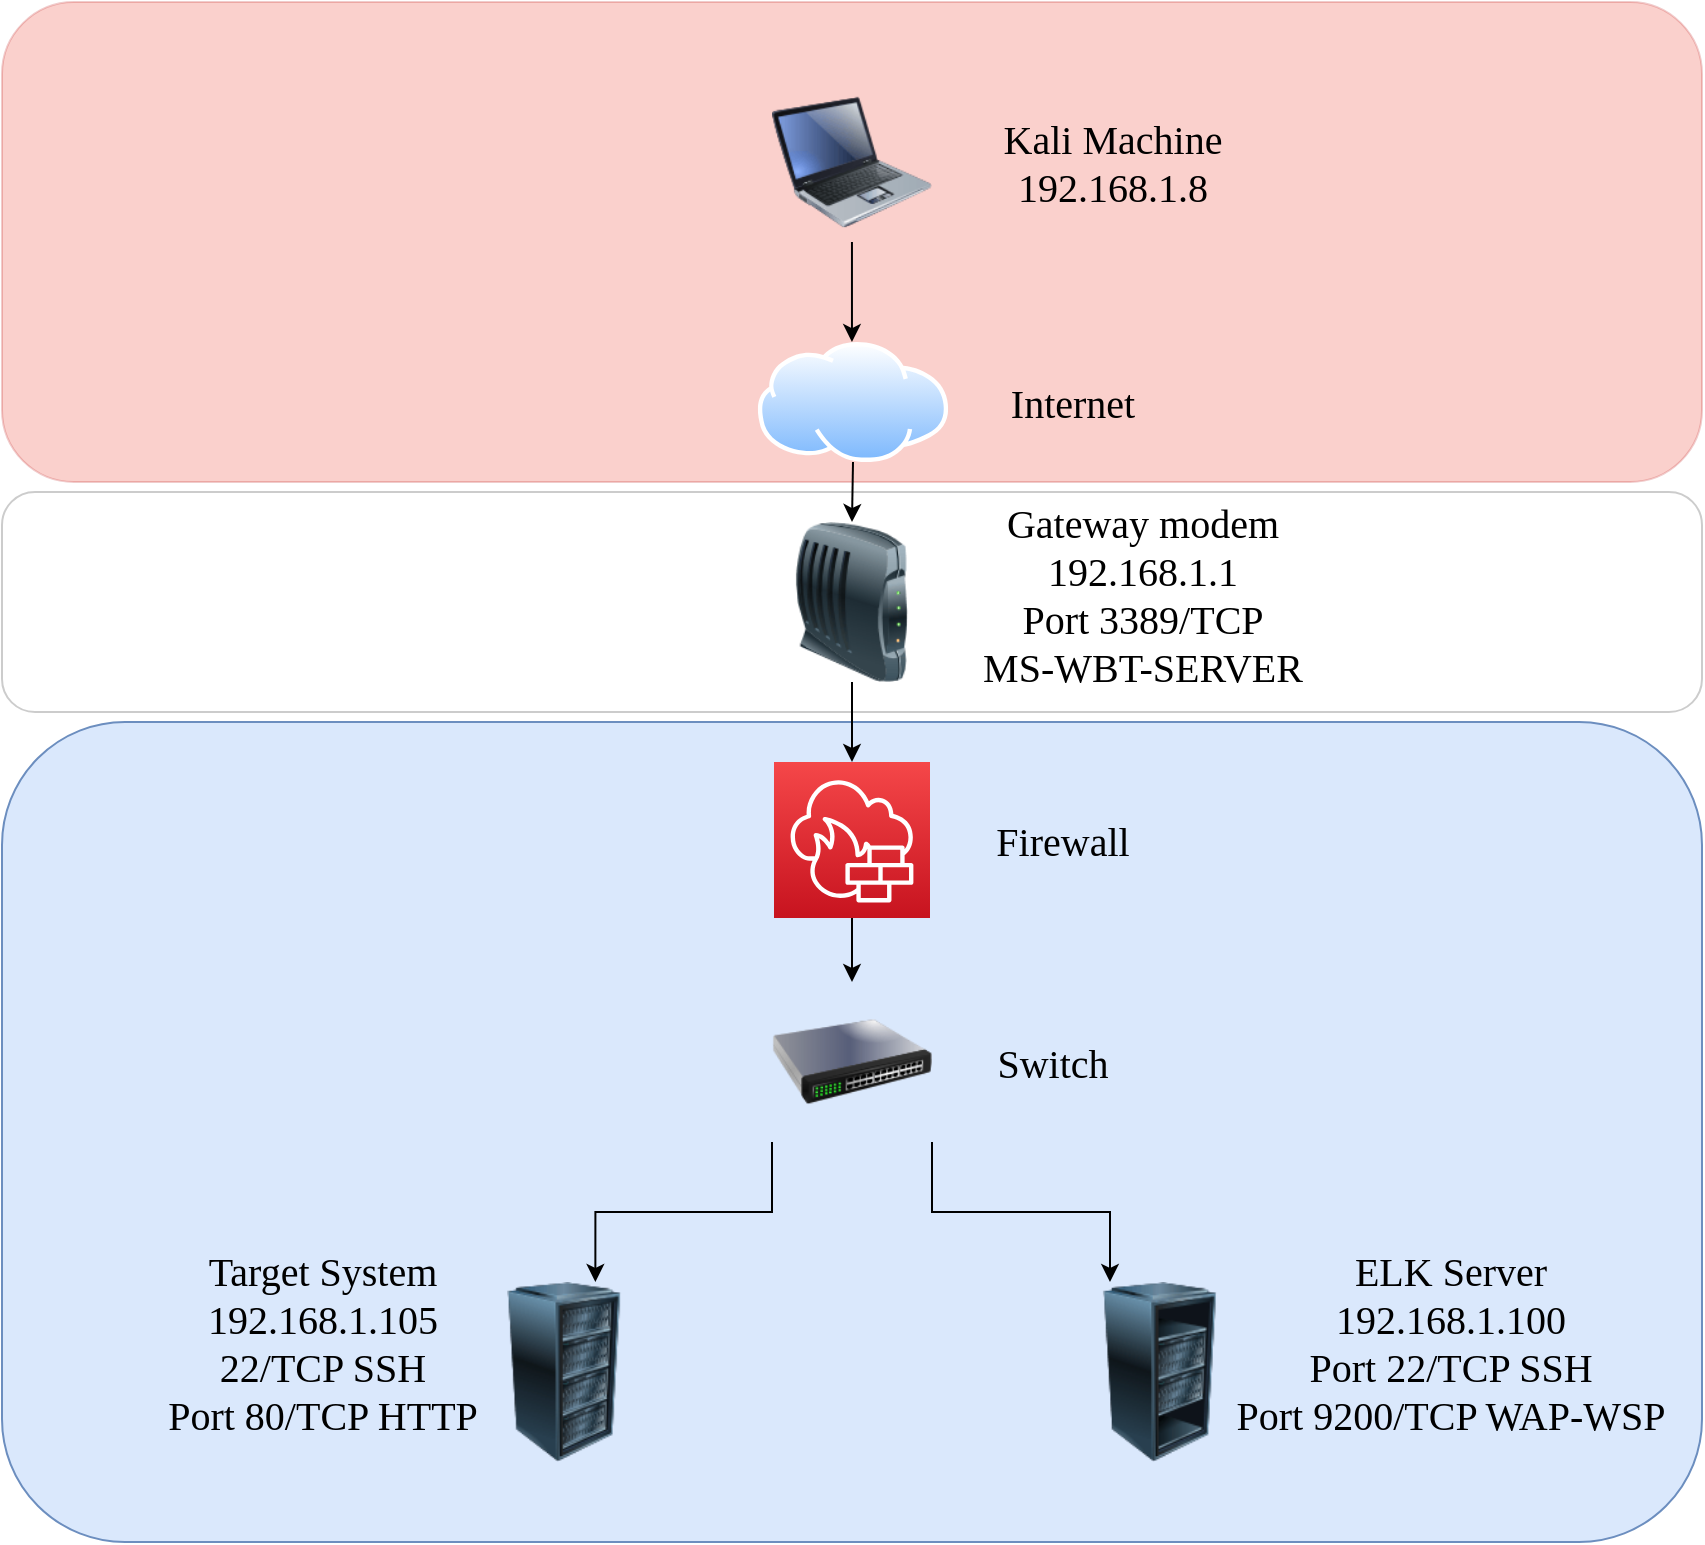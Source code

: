 <mxfile version="14.6.13" type="google"><diagram id="m4nSeXZeEdelKw2BIRid" name="Page-1"><mxGraphModel dx="1809" dy="987" grid="1" gridSize="10" guides="1" tooltips="1" connect="1" arrows="1" fold="1" page="1" pageScale="1" pageWidth="850" pageHeight="1100" math="0" shadow="0"><root><mxCell id="0"/><mxCell id="1" parent="0"/><mxCell id="fsqQ3WrnzBHQqe6OTqb3-10" value="" style="rounded=1;whiteSpace=wrap;html=1;opacity=20;fillColor=#e51400;strokeColor=#B20000;fontColor=#ffffff;" parent="1" vertex="1"><mxGeometry width="850" height="240" as="geometry"/></mxCell><mxCell id="fsqQ3WrnzBHQqe6OTqb3-11" value="" style="rounded=1;whiteSpace=wrap;html=1;gradientColor=none;opacity=20;" parent="1" vertex="1"><mxGeometry y="245" width="850" height="110" as="geometry"/></mxCell><mxCell id="fsqQ3WrnzBHQqe6OTqb3-13" value="" style="rounded=1;whiteSpace=wrap;html=1;fillColor=#dae8fc;strokeColor=#6c8ebf;" parent="1" vertex="1"><mxGeometry y="360" width="850" height="410" as="geometry"/></mxCell><mxCell id="CUgma4Lknq6vyHvGKKBc-7" style="edgeStyle=orthogonalEdgeStyle;rounded=0;orthogonalLoop=1;jettySize=auto;html=1;exitX=0.5;exitY=1;exitDx=0;exitDy=0;" parent="1" target="CUgma4Lknq6vyHvGKKBc-6" edge="1"><mxGeometry relative="1" as="geometry"><mxPoint x="424.98" y="120" as="sourcePoint"/></mxGeometry></mxCell><mxCell id="CUgma4Lknq6vyHvGKKBc-3" value="" style="image;html=1;image=img/lib/clip_art/computers/Laptop_128x128.png" parent="1" vertex="1"><mxGeometry x="385" y="40" width="80" height="80" as="geometry"/></mxCell><mxCell id="CUgma4Lknq6vyHvGKKBc-17" style="edgeStyle=orthogonalEdgeStyle;rounded=0;orthogonalLoop=1;jettySize=auto;html=1;exitX=0.5;exitY=1;exitDx=0;exitDy=0;entryX=0.5;entryY=0;entryDx=0;entryDy=0;" parent="1" source="CUgma4Lknq6vyHvGKKBc-6" target="CUgma4Lknq6vyHvGKKBc-13" edge="1"><mxGeometry relative="1" as="geometry"/></mxCell><mxCell id="CUgma4Lknq6vyHvGKKBc-6" value="" style="aspect=fixed;perimeter=ellipsePerimeter;html=1;align=center;shadow=0;dashed=0;spacingTop=3;image;image=img/lib/active_directory/internet_cloud.svg;gradientColor=#FF0000;" parent="1" vertex="1"><mxGeometry x="377.88" y="170" width="95.24" height="60" as="geometry"/></mxCell><mxCell id="CUgma4Lknq6vyHvGKKBc-18" style="edgeStyle=orthogonalEdgeStyle;rounded=0;orthogonalLoop=1;jettySize=auto;html=1;exitX=0.5;exitY=1;exitDx=0;exitDy=0;entryX=0.5;entryY=0;entryDx=0;entryDy=0;entryPerimeter=0;" parent="1" source="CUgma4Lknq6vyHvGKKBc-13" target="CUgma4Lknq6vyHvGKKBc-16" edge="1"><mxGeometry relative="1" as="geometry"/></mxCell><mxCell id="CUgma4Lknq6vyHvGKKBc-13" value="" style="image;html=1;image=img/lib/clip_art/networking/Modem_128x128.png;gradientColor=#00CC66;" parent="1" vertex="1"><mxGeometry x="385" y="260" width="80" height="80" as="geometry"/></mxCell><mxCell id="CUgma4Lknq6vyHvGKKBc-21" style="edgeStyle=orthogonalEdgeStyle;rounded=0;orthogonalLoop=1;jettySize=auto;html=1;exitX=1;exitY=1;exitDx=0;exitDy=0;entryX=0.25;entryY=0;entryDx=0;entryDy=0;" parent="1" source="CUgma4Lknq6vyHvGKKBc-15" target="CUgma4Lknq6vyHvGKKBc-10" edge="1"><mxGeometry relative="1" as="geometry"><mxPoint x="655" y="640" as="targetPoint"/></mxGeometry></mxCell><mxCell id="fsqQ3WrnzBHQqe6OTqb3-4" style="edgeStyle=orthogonalEdgeStyle;rounded=0;orthogonalLoop=1;jettySize=auto;html=1;exitX=0;exitY=1;exitDx=0;exitDy=0;entryX=0.75;entryY=0;entryDx=0;entryDy=0;" parent="1" source="CUgma4Lknq6vyHvGKKBc-15" target="CUgma4Lknq6vyHvGKKBc-9" edge="1"><mxGeometry relative="1" as="geometry"/></mxCell><mxCell id="CUgma4Lknq6vyHvGKKBc-15" value="" style="image;html=1;image=img/lib/clip_art/networking/Switch_128x128.png;gradientColor=#00CC66;" parent="1" vertex="1"><mxGeometry x="385" y="490" width="80" height="80" as="geometry"/></mxCell><mxCell id="CUgma4Lknq6vyHvGKKBc-19" style="edgeStyle=orthogonalEdgeStyle;rounded=0;orthogonalLoop=1;jettySize=auto;html=1;exitX=0.5;exitY=1;exitDx=0;exitDy=0;exitPerimeter=0;entryX=0.5;entryY=0;entryDx=0;entryDy=0;" parent="1" source="CUgma4Lknq6vyHvGKKBc-16" target="CUgma4Lknq6vyHvGKKBc-15" edge="1"><mxGeometry relative="1" as="geometry"/></mxCell><mxCell id="CUgma4Lknq6vyHvGKKBc-16" value="" style="points=[[0,0,0],[0.25,0,0],[0.5,0,0],[0.75,0,0],[1,0,0],[0,1,0],[0.25,1,0],[0.5,1,0],[0.75,1,0],[1,1,0],[0,0.25,0],[0,0.5,0],[0,0.75,0],[1,0.25,0],[1,0.5,0],[1,0.75,0]];outlineConnect=0;fontColor=#232F3E;gradientColor=#F54749;gradientDirection=north;fillColor=#C7131F;strokeColor=#ffffff;dashed=0;verticalLabelPosition=bottom;verticalAlign=top;align=center;html=1;fontSize=12;fontStyle=0;aspect=fixed;shape=mxgraph.aws4.resourceIcon;resIcon=mxgraph.aws4.network_firewall;" parent="1" vertex="1"><mxGeometry x="386" y="380" width="78" height="78" as="geometry"/></mxCell><mxCell id="CUgma4Lknq6vyHvGKKBc-22" value="&lt;div&gt;&lt;font style=&quot;font-size: 20px&quot; face=&quot;Tahoma&quot;&gt;Internet&lt;/font&gt;&lt;/div&gt;" style="text;html=1;align=center;verticalAlign=middle;resizable=0;points=[];autosize=1;strokeColor=none;" parent="1" vertex="1"><mxGeometry x="490" y="190" width="90" height="20" as="geometry"/></mxCell><mxCell id="CUgma4Lknq6vyHvGKKBc-23" value="&lt;div&gt;&lt;font style=&quot;font-size: 20px&quot; face=&quot;Tahoma&quot;&gt;Gateway modem&lt;/font&gt;&lt;/div&gt;&lt;div&gt;&lt;font style=&quot;font-size: 20px&quot; face=&quot;Tahoma&quot;&gt;192.168.1.1&lt;br&gt;&lt;/font&gt;&lt;/div&gt;&lt;div&gt;&lt;font style=&quot;font-size: 20px&quot; face=&quot;Tahoma&quot;&gt;Port 3389/TCP&lt;/font&gt;&lt;/div&gt;&lt;div&gt;&lt;font style=&quot;font-size: 20px&quot; face=&quot;Tahoma&quot;&gt;MS-WBT-SERVER&lt;br&gt;&lt;/font&gt;&lt;/div&gt;" style="text;html=1;align=center;verticalAlign=middle;resizable=0;points=[];autosize=1;strokeColor=none;" parent="1" vertex="1"><mxGeometry x="485" y="256" width="170" height="80" as="geometry"/></mxCell><mxCell id="CUgma4Lknq6vyHvGKKBc-24" value="&lt;font style=&quot;font-size: 20px&quot; face=&quot;Tahoma&quot;&gt;Firewall&lt;/font&gt;" style="text;html=1;align=center;verticalAlign=middle;resizable=0;points=[];autosize=1;strokeColor=none;" parent="1" vertex="1"><mxGeometry x="490" y="409" width="80" height="20" as="geometry"/></mxCell><mxCell id="CUgma4Lknq6vyHvGKKBc-25" value="&lt;div style=&quot;font-size: 20px&quot;&gt;&lt;font style=&quot;font-size: 20px&quot; face=&quot;Tahoma&quot;&gt;Switch&lt;/font&gt;&lt;/div&gt;" style="text;html=1;align=center;verticalAlign=middle;resizable=0;points=[];autosize=1;strokeColor=none;" parent="1" vertex="1"><mxGeometry x="490" y="520" width="70" height="20" as="geometry"/></mxCell><mxCell id="CUgma4Lknq6vyHvGKKBc-9" value="" style="image;html=1;image=img/lib/clip_art/computers/Server_Rack_128x128.png;gradientColor=#007FFF;" parent="1" vertex="1"><mxGeometry x="250" y="640" width="62.25" height="90" as="geometry"/></mxCell><mxCell id="fsqQ3WrnzBHQqe6OTqb3-1" value="&lt;div style=&quot;font-size: 20px&quot;&gt;&lt;font style=&quot;font-size: 20px&quot; face=&quot;Tahoma&quot;&gt;Target System&lt;/font&gt;&lt;/div&gt;&lt;div style=&quot;font-size: 20px&quot;&gt;&lt;font style=&quot;font-size: 20px&quot; face=&quot;Tahoma&quot;&gt;192.168.1.105&lt;/font&gt;&lt;/div&gt;&lt;div style=&quot;font-size: 20px&quot;&gt;&lt;font style=&quot;font-size: 20px&quot; face=&quot;Tahoma&quot;&gt;22/TCP SSH&lt;br&gt;&lt;/font&gt;&lt;/div&gt;&lt;div style=&quot;font-size: 20px&quot;&gt;&lt;font style=&quot;font-size: 20px&quot; face=&quot;Tahoma&quot;&gt;Port 80/TCP HTTP&lt;br&gt;&lt;/font&gt;&lt;/div&gt;" style="text;html=1;align=center;verticalAlign=middle;resizable=0;points=[];autosize=1;strokeColor=none;" parent="1" vertex="1"><mxGeometry x="75" y="635" width="170" height="70" as="geometry"/></mxCell><mxCell id="fsqQ3WrnzBHQqe6OTqb3-2" value="&lt;div style=&quot;font-size: 20px&quot;&gt;&lt;font style=&quot;font-size: 20px&quot; face=&quot;Tahoma&quot;&gt;ELK Server&lt;/font&gt;&lt;/div&gt;&lt;div style=&quot;font-size: 20px&quot;&gt;&lt;font style=&quot;font-size: 20px&quot; face=&quot;Tahoma&quot;&gt;192.168.1.100&lt;/font&gt;&lt;/div&gt;&lt;div style=&quot;font-size: 20px&quot;&gt;&lt;font style=&quot;font-size: 20px&quot; face=&quot;Tahoma&quot;&gt;Port 22/TCP SSH&lt;br&gt;&lt;/font&gt;&lt;/div&gt;&lt;div style=&quot;font-size: 20px&quot;&gt;&lt;font style=&quot;font-size: 20px&quot; face=&quot;Tahoma&quot;&gt;Port 9200/TCP WAP-WSP&lt;br&gt;&lt;/font&gt;&lt;/div&gt;" style="text;html=1;align=center;verticalAlign=middle;resizable=0;points=[];autosize=1;strokeColor=none;" parent="1" vertex="1"><mxGeometry x="604" y="635" width="240" height="70" as="geometry"/></mxCell><mxCell id="CUgma4Lknq6vyHvGKKBc-10" value="" style="image;html=1;image=img/lib/clip_art/computers/Server_Rack_Partial_128x128.png;gradientColor=#00CC66;" parent="1" vertex="1"><mxGeometry x="529" y="640" width="100" height="90" as="geometry"/></mxCell><mxCell id="fsqQ3WrnzBHQqe6OTqb3-6" value="&lt;div style=&quot;font-size: 20px&quot;&gt;&lt;font style=&quot;font-size: 20px&quot; face=&quot;Tahoma&quot;&gt;Kali Machine&lt;/font&gt;&lt;/div&gt;&lt;div style=&quot;font-size: 20px&quot;&gt;&lt;font style=&quot;font-size: 20px&quot; face=&quot;Tahoma&quot;&gt;192.168.1.8&lt;br&gt;&lt;/font&gt;&lt;/div&gt;" style="text;html=1;align=center;verticalAlign=middle;resizable=0;points=[];autosize=1;strokeColor=none;" parent="1" vertex="1"><mxGeometry x="490" y="60" width="130" height="40" as="geometry"/></mxCell></root></mxGraphModel></diagram></mxfile>